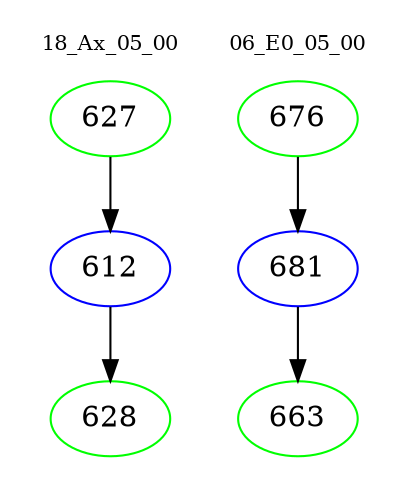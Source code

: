 digraph{
subgraph cluster_0 {
color = white
label = "18_Ax_05_00";
fontsize=10;
T0_627 [label="627", color="green"]
T0_627 -> T0_612 [color="black"]
T0_612 [label="612", color="blue"]
T0_612 -> T0_628 [color="black"]
T0_628 [label="628", color="green"]
}
subgraph cluster_1 {
color = white
label = "06_E0_05_00";
fontsize=10;
T1_676 [label="676", color="green"]
T1_676 -> T1_681 [color="black"]
T1_681 [label="681", color="blue"]
T1_681 -> T1_663 [color="black"]
T1_663 [label="663", color="green"]
}
}
